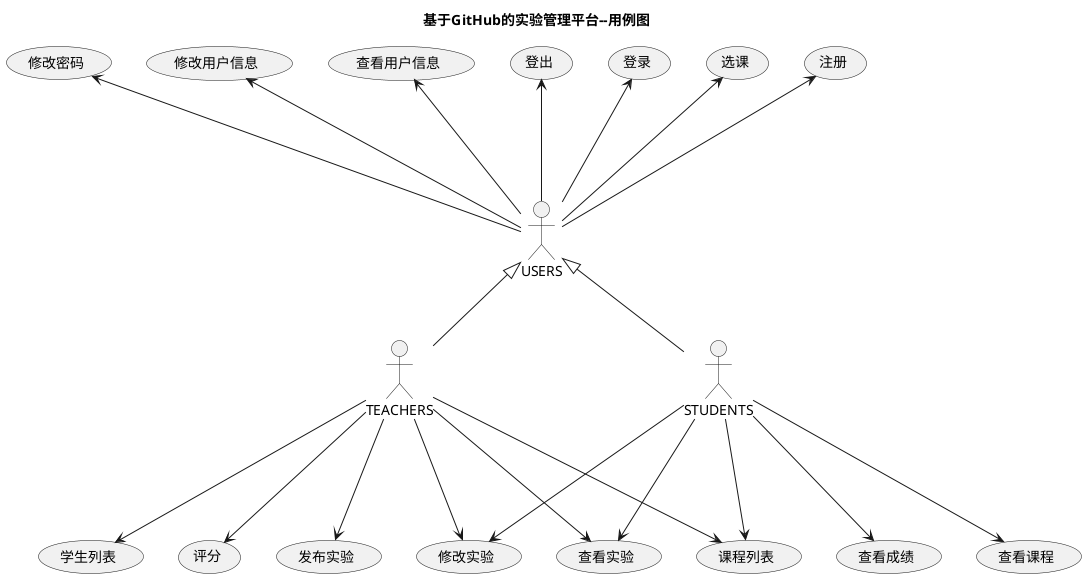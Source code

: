 @startuml
title 基于GitHub的实验管理平台--用例图
actor TEACHERS
actor STUDENTS
actor USERS
USERS <|-- TEACHERS
USERS <|-- STUDENTS


USERS --up-> (注册)
USERS --up-> (选课)
USERS --up-> (登录)
USERS --up-> (登出)
USERS --up-> (查看用户信息)
USERS --up-> (修改用户信息)
USERS --up-> (修改密码)


TEACHERS ---> (评分)
TEACHERS ---> (学生列表)
TEACHERS ---> (课程列表)
TEACHERS ---> (查看实验)
TEACHERS ---> (发布实验)
TEACHERS ---> (修改实验)

STUDENTS ---> (课程列表)
STUDENTS ---> (查看成绩)
STUDENTS ---> (查看课程)
STUDENTS ---> (查看实验)
STUDENTS ---> (修改实验)


@enduml